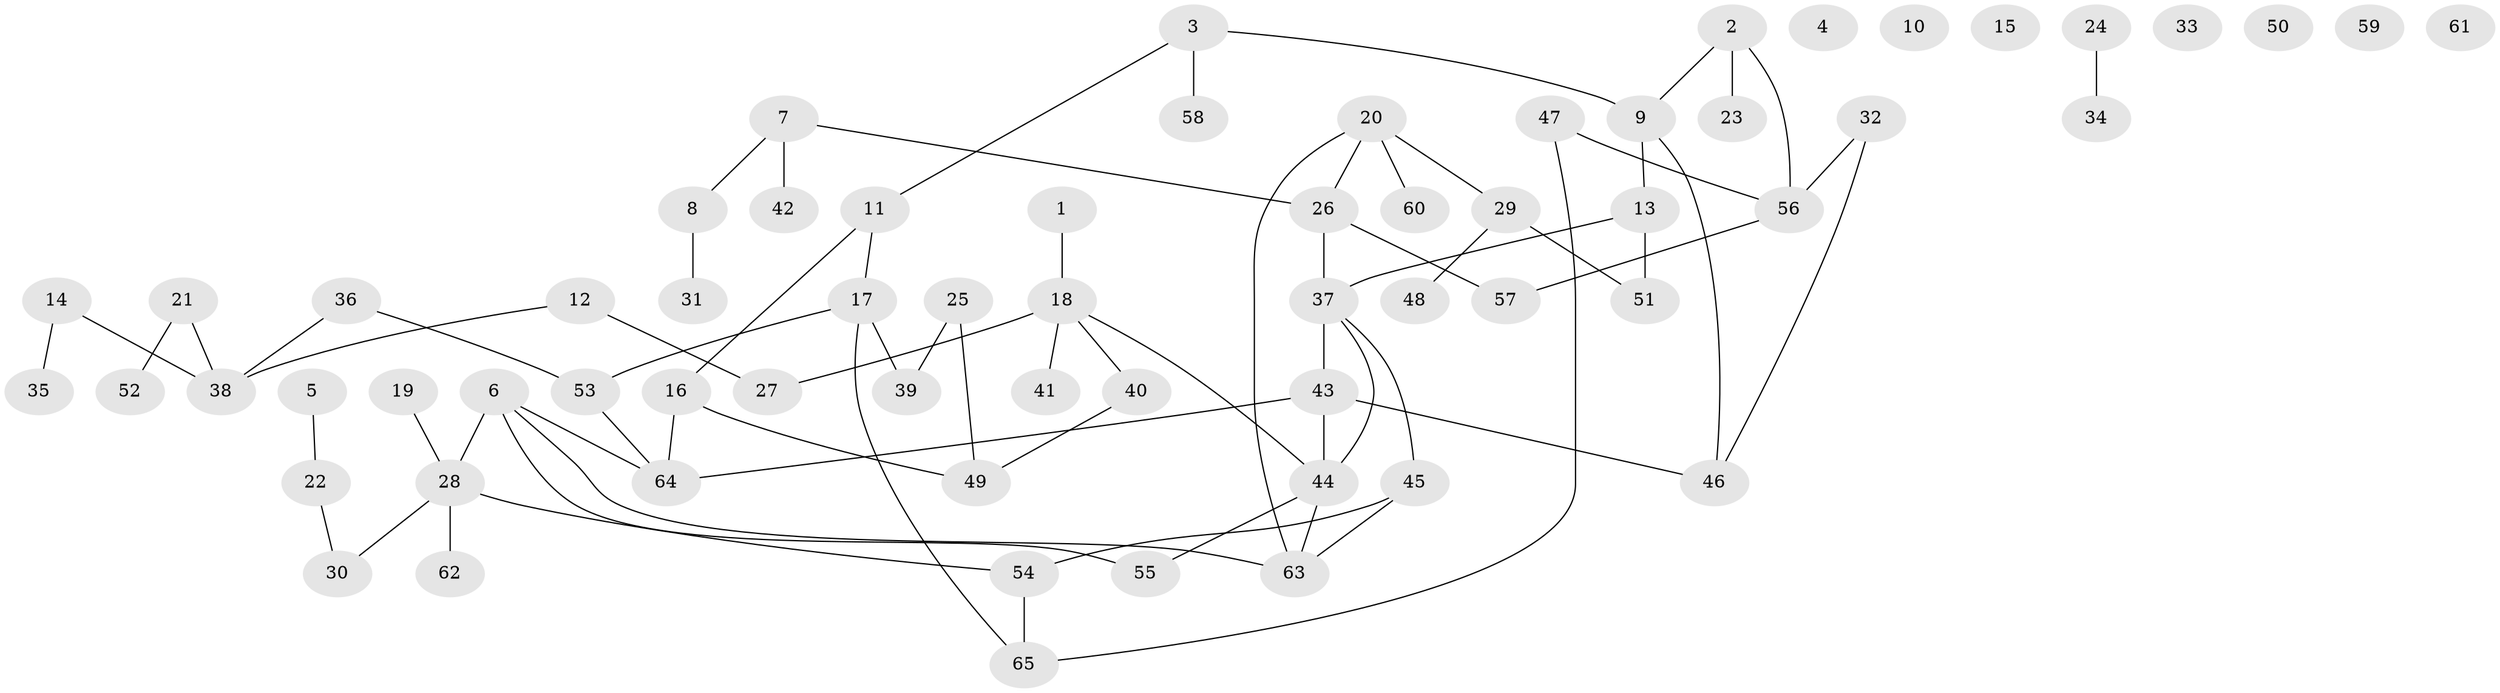 // Generated by graph-tools (version 1.1) at 2025/25/03/09/25 03:25:17]
// undirected, 65 vertices, 73 edges
graph export_dot {
graph [start="1"]
  node [color=gray90,style=filled];
  1;
  2;
  3;
  4;
  5;
  6;
  7;
  8;
  9;
  10;
  11;
  12;
  13;
  14;
  15;
  16;
  17;
  18;
  19;
  20;
  21;
  22;
  23;
  24;
  25;
  26;
  27;
  28;
  29;
  30;
  31;
  32;
  33;
  34;
  35;
  36;
  37;
  38;
  39;
  40;
  41;
  42;
  43;
  44;
  45;
  46;
  47;
  48;
  49;
  50;
  51;
  52;
  53;
  54;
  55;
  56;
  57;
  58;
  59;
  60;
  61;
  62;
  63;
  64;
  65;
  1 -- 18;
  2 -- 9;
  2 -- 23;
  2 -- 56;
  3 -- 9;
  3 -- 11;
  3 -- 58;
  5 -- 22;
  6 -- 28;
  6 -- 55;
  6 -- 63;
  6 -- 64;
  7 -- 8;
  7 -- 26;
  7 -- 42;
  8 -- 31;
  9 -- 13;
  9 -- 46;
  11 -- 16;
  11 -- 17;
  12 -- 27;
  12 -- 38;
  13 -- 37;
  13 -- 51;
  14 -- 35;
  14 -- 38;
  16 -- 49;
  16 -- 64;
  17 -- 39;
  17 -- 53;
  17 -- 65;
  18 -- 27;
  18 -- 40;
  18 -- 41;
  18 -- 44;
  19 -- 28;
  20 -- 26;
  20 -- 29;
  20 -- 60;
  20 -- 63;
  21 -- 38;
  21 -- 52;
  22 -- 30;
  24 -- 34;
  25 -- 39;
  25 -- 49;
  26 -- 37;
  26 -- 57;
  28 -- 30;
  28 -- 54;
  28 -- 62;
  29 -- 48;
  29 -- 51;
  32 -- 46;
  32 -- 56;
  36 -- 38;
  36 -- 53;
  37 -- 43;
  37 -- 44;
  37 -- 45;
  40 -- 49;
  43 -- 44;
  43 -- 46;
  43 -- 64;
  44 -- 55;
  44 -- 63;
  45 -- 54;
  45 -- 63;
  47 -- 56;
  47 -- 65;
  53 -- 64;
  54 -- 65;
  56 -- 57;
}
